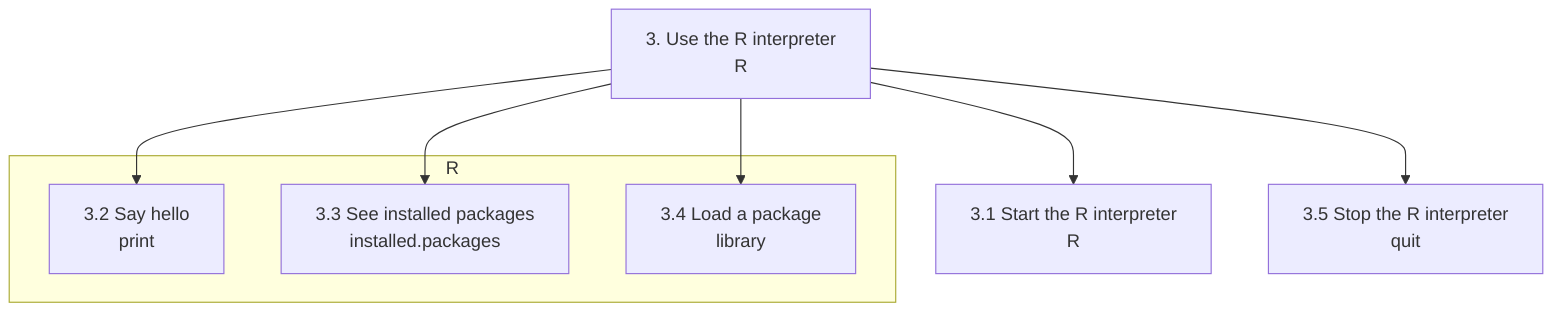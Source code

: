 flowchart TD

  use_r_interpreter[3. Use the R interpreter\nR]
  start_r_interpreter[3.1 Start the R interpreter\nR]
  subgraph R
    say_hello[3.2 Say hello\nprint]
    see_installed_packages[3.3 See installed packages\ninstalled.packages]
    load_package[3.4 Load a package\nlibrary]
  end
  stop_r_interpreter[3.5 Stop the R interpreter\nquit]

  use_r_interpreter --> start_r_interpreter
  use_r_interpreter --> say_hello
  use_r_interpreter --> see_installed_packages
  use_r_interpreter --> load_package
  use_r_interpreter --> stop_r_interpreter